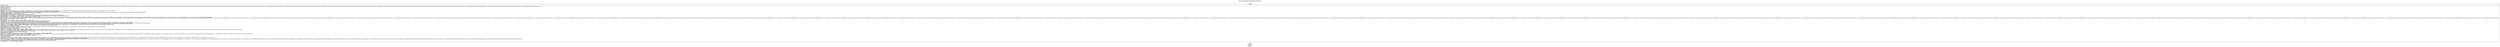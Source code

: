 digraph "CFG forandroid.support.v7.appcompat.R.styleable.\<clinit\>()V" {
Node_0 [shape=record,label="{0\:\ 0x0000|MTH_ENTER_BLOCK\l|ActionBar = new int[]\{com.lottery.ghanalotto.C1402R.attr.height, com.lottery.ghanalotto.C1402R.attr.title, com.lottery.ghanalotto.C1402R.attr.navigationMode, com.lottery.ghanalotto.C1402R.attr.displayOptions, com.lottery.ghanalotto.C1402R.attr.subtitle, com.lottery.ghanalotto.C1402R.attr.titleTextStyle, com.lottery.ghanalotto.C1402R.attr.subtitleTextStyle, com.lottery.ghanalotto.C1402R.attr.icon, com.lottery.ghanalotto.C1402R.attr.logo, com.lottery.ghanalotto.C1402R.attr.divider, com.lottery.ghanalotto.C1402R.attr.background, com.lottery.ghanalotto.C1402R.attr.backgroundStacked, com.lottery.ghanalotto.C1402R.attr.backgroundSplit, com.lottery.ghanalotto.C1402R.attr.customNavigationLayout, com.lottery.ghanalotto.C1402R.attr.homeLayout, com.lottery.ghanalotto.C1402R.attr.progressBarStyle, com.lottery.ghanalotto.C1402R.attr.indeterminateProgressStyle, com.lottery.ghanalotto.C1402R.attr.progressBarPadding, com.lottery.ghanalotto.C1402R.attr.itemPadding, com.lottery.ghanalotto.C1402R.attr.hideOnContentScroll, com.lottery.ghanalotto.C1402R.attr.contentInsetStart, com.lottery.ghanalotto.C1402R.attr.contentInsetEnd, com.lottery.ghanalotto.C1402R.attr.contentInsetLeft, com.lottery.ghanalotto.C1402R.attr.contentInsetRight, com.lottery.ghanalotto.C1402R.attr.contentInsetStartWithNavigation, com.lottery.ghanalotto.C1402R.attr.contentInsetEndWithActions, com.lottery.ghanalotto.C1402R.attr.elevation, com.lottery.ghanalotto.C1402R.attr.popupTheme, com.lottery.ghanalotto.C1402R.attr.homeAsUpIndicator\}\lint[] r0 = new int[]\{16842931\}\lActionBarLayout = r0\lint[] r0 = new int[]\{16843071\}\lActionMenuItemView = r0\lActionMenuView = new int[0]\lActionMode = new int[]\{com.lottery.ghanalotto.C1402R.attr.height, com.lottery.ghanalotto.C1402R.attr.titleTextStyle, com.lottery.ghanalotto.C1402R.attr.subtitleTextStyle, com.lottery.ghanalotto.C1402R.attr.background, com.lottery.ghanalotto.C1402R.attr.backgroundSplit, com.lottery.ghanalotto.C1402R.attr.closeItemLayout\}\lActivityChooserView = new int[]\{com.lottery.ghanalotto.C1402R.attr.initialActivityCount, com.lottery.ghanalotto.C1402R.attr.expandActivityOverflowButtonDrawable\}\lAlertDialog = new int[]\{16842994, com.lottery.ghanalotto.C1402R.attr.buttonPanelSideLayout, com.lottery.ghanalotto.C1402R.attr.listLayout, com.lottery.ghanalotto.C1402R.attr.multiChoiceItemLayout, com.lottery.ghanalotto.C1402R.attr.singleChoiceItemLayout, com.lottery.ghanalotto.C1402R.attr.listItemLayout, com.lottery.ghanalotto.C1402R.attr.showTitle, com.lottery.ghanalotto.C1402R.attr.buttonIconDimen\}\lAnimatedStateListDrawableCompat = new int[]\{16843036, 16843156, 16843157, 16843158, 16843532, 16843533\}\lAnimatedStateListDrawableItem = new int[]\{16842960, 16843161\}\lAnimatedStateListDrawableTransition = new int[]\{16843161, 16843849, 16843850, 16843851\}\lAppCompatImageView = new int[]\{16843033, com.lottery.ghanalotto.C1402R.attr.srcCompat, com.lottery.ghanalotto.C1402R.attr.tint, com.lottery.ghanalotto.C1402R.attr.tintMode\}\lAppCompatSeekBar = new int[]\{16843074, com.lottery.ghanalotto.C1402R.attr.tickMark, com.lottery.ghanalotto.C1402R.attr.tickMarkTint, com.lottery.ghanalotto.C1402R.attr.tickMarkTintMode\}\lAppCompatTextHelper = new int[]\{16842804, 16843117, 16843118, 16843119, 16843120, 16843666, 16843667\}\lAppCompatTextView = new int[]\{16842804, com.lottery.ghanalotto.C1402R.attr.textAllCaps, com.lottery.ghanalotto.C1402R.attr.autoSizeTextType, com.lottery.ghanalotto.C1402R.attr.autoSizeStepGranularity, com.lottery.ghanalotto.C1402R.attr.autoSizePresetSizes, com.lottery.ghanalotto.C1402R.attr.autoSizeMinTextSize, com.lottery.ghanalotto.C1402R.attr.autoSizeMaxTextSize, com.lottery.ghanalotto.C1402R.attr.fontFamily, com.lottery.ghanalotto.C1402R.attr.lineHeight, com.lottery.ghanalotto.C1402R.attr.firstBaselineToTopHeight, com.lottery.ghanalotto.C1402R.attr.lastBaselineToBottomHeight\}\lAppCompatTheme = new int[]\{16842839, 16842926, com.lottery.ghanalotto.C1402R.attr.windowActionBar, com.lottery.ghanalotto.C1402R.attr.windowNoTitle, com.lottery.ghanalotto.C1402R.attr.windowActionBarOverlay, com.lottery.ghanalotto.C1402R.attr.windowActionModeOverlay, com.lottery.ghanalotto.C1402R.attr.windowFixedWidthMajor, com.lottery.ghanalotto.C1402R.attr.windowFixedHeightMinor, com.lottery.ghanalotto.C1402R.attr.windowFixedWidthMinor, com.lottery.ghanalotto.C1402R.attr.windowFixedHeightMajor, com.lottery.ghanalotto.C1402R.attr.windowMinWidthMajor, com.lottery.ghanalotto.C1402R.attr.windowMinWidthMinor, com.lottery.ghanalotto.C1402R.attr.actionBarTabStyle, com.lottery.ghanalotto.C1402R.attr.actionBarTabBarStyle, com.lottery.ghanalotto.C1402R.attr.actionBarTabTextStyle, com.lottery.ghanalotto.C1402R.attr.actionOverflowButtonStyle, com.lottery.ghanalotto.C1402R.attr.actionOverflowMenuStyle, com.lottery.ghanalotto.C1402R.attr.actionBarPopupTheme, com.lottery.ghanalotto.C1402R.attr.actionBarStyle, com.lottery.ghanalotto.C1402R.attr.actionBarSplitStyle, com.lottery.ghanalotto.C1402R.attr.actionBarTheme, com.lottery.ghanalotto.C1402R.attr.actionBarWidgetTheme, com.lottery.ghanalotto.C1402R.attr.actionBarSize, com.lottery.ghanalotto.C1402R.attr.actionBarDivider, com.lottery.ghanalotto.C1402R.attr.actionBarItemBackground, com.lottery.ghanalotto.C1402R.attr.actionMenuTextAppearance, com.lottery.ghanalotto.C1402R.attr.actionMenuTextColor, com.lottery.ghanalotto.C1402R.attr.actionModeStyle, com.lottery.ghanalotto.C1402R.attr.actionModeCloseButtonStyle, com.lottery.ghanalotto.C1402R.attr.actionModeBackground, com.lottery.ghanalotto.C1402R.attr.actionModeSplitBackground, com.lottery.ghanalotto.C1402R.attr.actionModeCloseDrawable, com.lottery.ghanalotto.C1402R.attr.actionModeCutDrawable, com.lottery.ghanalotto.C1402R.attr.actionModeCopyDrawable, com.lottery.ghanalotto.C1402R.attr.actionModePasteDrawable, com.lottery.ghanalotto.C1402R.attr.actionModeSelectAllDrawable, com.lottery.ghanalotto.C1402R.attr.actionModeShareDrawable, com.lottery.ghanalotto.C1402R.attr.actionModeFindDrawable, com.lottery.ghanalotto.C1402R.attr.actionModeWebSearchDrawable, com.lottery.ghanalotto.C1402R.attr.actionModePopupWindowStyle, com.lottery.ghanalotto.C1402R.attr.textAppearanceLargePopupMenu, com.lottery.ghanalotto.C1402R.attr.textAppearanceSmallPopupMenu, com.lottery.ghanalotto.C1402R.attr.textAppearancePopupMenuHeader, com.lottery.ghanalotto.C1402R.attr.dialogTheme, com.lottery.ghanalotto.C1402R.attr.dialogPreferredPadding, com.lottery.ghanalotto.C1402R.attr.listDividerAlertDialog, com.lottery.ghanalotto.C1402R.attr.dialogCornerRadius, com.lottery.ghanalotto.C1402R.attr.actionDropDownStyle, com.lottery.ghanalotto.C1402R.attr.dropdownListPreferredItemHeight, com.lottery.ghanalotto.C1402R.attr.spinnerDropDownItemStyle, com.lottery.ghanalotto.C1402R.attr.homeAsUpIndicator, com.lottery.ghanalotto.C1402R.attr.actionButtonStyle, com.lottery.ghanalotto.C1402R.attr.buttonBarStyle, com.lottery.ghanalotto.C1402R.attr.buttonBarButtonStyle, com.lottery.ghanalotto.C1402R.attr.selectableItemBackground, com.lottery.ghanalotto.C1402R.attr.selectableItemBackgroundBorderless, com.lottery.ghanalotto.C1402R.attr.borderlessButtonStyle, com.lottery.ghanalotto.C1402R.attr.dividerVertical, com.lottery.ghanalotto.C1402R.attr.dividerHorizontal, com.lottery.ghanalotto.C1402R.attr.activityChooserViewStyle, com.lottery.ghanalotto.C1402R.attr.toolbarStyle, com.lottery.ghanalotto.C1402R.attr.toolbarNavigationButtonStyle, com.lottery.ghanalotto.C1402R.attr.popupMenuStyle, com.lottery.ghanalotto.C1402R.attr.popupWindowStyle, com.lottery.ghanalotto.C1402R.attr.editTextColor, com.lottery.ghanalotto.C1402R.attr.editTextBackground, com.lottery.ghanalotto.C1402R.attr.imageButtonStyle, com.lottery.ghanalotto.C1402R.attr.textAppearanceSearchResultTitle, com.lottery.ghanalotto.C1402R.attr.textAppearanceSearchResultSubtitle, com.lottery.ghanalotto.C1402R.attr.textColorSearchUrl, com.lottery.ghanalotto.C1402R.attr.searchViewStyle, com.lottery.ghanalotto.C1402R.attr.listPreferredItemHeight, com.lottery.ghanalotto.C1402R.attr.listPreferredItemHeightSmall, com.lottery.ghanalotto.C1402R.attr.listPreferredItemHeightLarge, com.lottery.ghanalotto.C1402R.attr.listPreferredItemPaddingLeft, com.lottery.ghanalotto.C1402R.attr.listPreferredItemPaddingRight, com.lottery.ghanalotto.C1402R.attr.dropDownListViewStyle, com.lottery.ghanalotto.C1402R.attr.listPopupWindowStyle, com.lottery.ghanalotto.C1402R.attr.textAppearanceListItem, com.lottery.ghanalotto.C1402R.attr.textAppearanceListItemSecondary, com.lottery.ghanalotto.C1402R.attr.textAppearanceListItemSmall, com.lottery.ghanalotto.C1402R.attr.panelBackground, com.lottery.ghanalotto.C1402R.attr.panelMenuListWidth, com.lottery.ghanalotto.C1402R.attr.panelMenuListTheme, com.lottery.ghanalotto.C1402R.attr.listChoiceBackgroundIndicator, com.lottery.ghanalotto.C1402R.attr.colorPrimary, com.lottery.ghanalotto.C1402R.attr.colorPrimaryDark, com.lottery.ghanalotto.C1402R.attr.colorAccent, com.lottery.ghanalotto.C1402R.attr.colorControlNormal, com.lottery.ghanalotto.C1402R.attr.colorControlActivated, com.lottery.ghanalotto.C1402R.attr.colorControlHighlight, com.lottery.ghanalotto.C1402R.attr.colorButtonNormal, com.lottery.ghanalotto.C1402R.attr.colorSwitchThumbNormal, com.lottery.ghanalotto.C1402R.attr.controlBackground, com.lottery.ghanalotto.C1402R.attr.colorBackgroundFloating, com.lottery.ghanalotto.C1402R.attr.alertDialogStyle, com.lottery.ghanalotto.C1402R.attr.alertDialogButtonGroupStyle, com.lottery.ghanalotto.C1402R.attr.alertDialogCenterButtons, com.lottery.ghanalotto.C1402R.attr.alertDialogTheme, com.lottery.ghanalotto.C1402R.attr.textColorAlertDialogListItem, com.lottery.ghanalotto.C1402R.attr.buttonBarPositiveButtonStyle, com.lottery.ghanalotto.C1402R.attr.buttonBarNegativeButtonStyle, com.lottery.ghanalotto.C1402R.attr.buttonBarNeutralButtonStyle, com.lottery.ghanalotto.C1402R.attr.autoCompleteTextViewStyle, com.lottery.ghanalotto.C1402R.attr.buttonStyle, com.lottery.ghanalotto.C1402R.attr.buttonStyleSmall, com.lottery.ghanalotto.C1402R.attr.checkboxStyle, com.lottery.ghanalotto.C1402R.attr.checkedTextViewStyle, com.lottery.ghanalotto.C1402R.attr.editTextStyle, com.lottery.ghanalotto.C1402R.attr.radioButtonStyle, com.lottery.ghanalotto.C1402R.attr.ratingBarStyle, com.lottery.ghanalotto.C1402R.attr.ratingBarStyleIndicator, com.lottery.ghanalotto.C1402R.attr.ratingBarStyleSmall, com.lottery.ghanalotto.C1402R.attr.seekBarStyle, com.lottery.ghanalotto.C1402R.attr.spinnerStyle, com.lottery.ghanalotto.C1402R.attr.switchStyle, com.lottery.ghanalotto.C1402R.attr.listMenuViewStyle, com.lottery.ghanalotto.C1402R.attr.tooltipFrameBackground, com.lottery.ghanalotto.C1402R.attr.tooltipForegroundColor, com.lottery.ghanalotto.C1402R.attr.colorError, com.lottery.ghanalotto.C1402R.attr.viewInflaterClass\}\lint[] r0 = new int[]\{com.lottery.ghanalotto.C1402R.attr.allowStacking\}\lButtonBarLayout = r0\lColorStateListItem = new int[]\{16843173, 16843551, com.lottery.ghanalotto.C1402R.attr.alpha\}\lCompoundButton = new int[]\{16843015, com.lottery.ghanalotto.C1402R.attr.buttonTint, com.lottery.ghanalotto.C1402R.attr.buttonTintMode\}\lCoordinatorLayout = new int[]\{com.lottery.ghanalotto.C1402R.attr.keylines, com.lottery.ghanalotto.C1402R.attr.statusBarBackground\}\lCoordinatorLayout_Layout = new int[]\{16842931, com.lottery.ghanalotto.C1402R.attr.layout_behavior, com.lottery.ghanalotto.C1402R.attr.layout_anchor, com.lottery.ghanalotto.C1402R.attr.layout_keyline, com.lottery.ghanalotto.C1402R.attr.layout_anchorGravity, com.lottery.ghanalotto.C1402R.attr.layout_insetEdge, com.lottery.ghanalotto.C1402R.attr.layout_dodgeInsetEdges\}\lDrawerArrowToggle = new int[]\{com.lottery.ghanalotto.C1402R.attr.color, com.lottery.ghanalotto.C1402R.attr.spinBars, com.lottery.ghanalotto.C1402R.attr.drawableSize, com.lottery.ghanalotto.C1402R.attr.gapBetweenBars, com.lottery.ghanalotto.C1402R.attr.arrowHeadLength, com.lottery.ghanalotto.C1402R.attr.arrowShaftLength, com.lottery.ghanalotto.C1402R.attr.barLength, com.lottery.ghanalotto.C1402R.attr.thickness\}\lFontFamily = new int[]\{com.lottery.ghanalotto.C1402R.attr.fontProviderAuthority, com.lottery.ghanalotto.C1402R.attr.fontProviderPackage, com.lottery.ghanalotto.C1402R.attr.fontProviderQuery, com.lottery.ghanalotto.C1402R.attr.fontProviderCerts, com.lottery.ghanalotto.C1402R.attr.fontProviderFetchStrategy, com.lottery.ghanalotto.C1402R.attr.fontProviderFetchTimeout\}\lFontFamilyFont = new int[]\{16844082, 16844083, 16844095, 16844143, 16844144, com.lottery.ghanalotto.C1402R.attr.fontStyle, com.lottery.ghanalotto.C1402R.attr.font, com.lottery.ghanalotto.C1402R.attr.fontWeight, com.lottery.ghanalotto.C1402R.attr.fontVariationSettings, com.lottery.ghanalotto.C1402R.attr.ttcIndex\}\lGradientColor = new int[]\{16843165, 16843166, 16843169, 16843170, 16843171, 16843172, 16843265, 16843275, 16844048, 16844049, 16844050, 16844051\}\lGradientColorItem = new int[]\{16843173, 16844052\}\lLinearLayoutCompat = new int[]\{16842927, 16842948, 16843046, 16843047, 16843048, com.lottery.ghanalotto.C1402R.attr.divider, com.lottery.ghanalotto.C1402R.attr.measureWithLargestChild, com.lottery.ghanalotto.C1402R.attr.showDividers, com.lottery.ghanalotto.C1402R.attr.dividerPadding\}\lLinearLayoutCompat_Layout = new int[]\{16842931, 16842996, 16842997, 16843137\}\lListPopupWindow = new int[]\{16843436, 16843437\}\lMenuGroup = new int[]\{16842766, 16842960, 16843156, 16843230, 16843231, 16843232\}\lMenuItem = new int[]\{16842754, 16842766, 16842960, 16843014, 16843156, 16843230, 16843231, 16843233, 16843234, 16843235, 16843236, 16843237, 16843375, com.lottery.ghanalotto.C1402R.attr.iconTint, com.lottery.ghanalotto.C1402R.attr.alphabeticModifiers, com.lottery.ghanalotto.C1402R.attr.numericModifiers, com.lottery.ghanalotto.C1402R.attr.showAsAction, com.lottery.ghanalotto.C1402R.attr.actionLayout, com.lottery.ghanalotto.C1402R.attr.actionViewClass, com.lottery.ghanalotto.C1402R.attr.actionProviderClass, com.lottery.ghanalotto.C1402R.attr.contentDescription, com.lottery.ghanalotto.C1402R.attr.tooltipText, com.lottery.ghanalotto.C1402R.attr.iconTintMode\}\lMenuView = new int[]\{16842926, 16843052, 16843053, 16843054, 16843055, 16843056, 16843057, com.lottery.ghanalotto.C1402R.attr.preserveIconSpacing, com.lottery.ghanalotto.C1402R.attr.subMenuArrow\}\lPopupWindow = new int[]\{16843126, 16843465, com.lottery.ghanalotto.C1402R.attr.overlapAnchor\}\lint[] r0 = new int[]\{com.lottery.ghanalotto.C1402R.attr.state_above_anchor\}\lPopupWindowBackgroundState = r0\lRecycleListView = new int[]\{com.lottery.ghanalotto.C1402R.attr.paddingBottomNoButtons, com.lottery.ghanalotto.C1402R.attr.paddingTopNoTitle\}\lSearchView = new int[]\{16842970, 16843039, 16843296, 16843364, com.lottery.ghanalotto.C1402R.attr.closeIcon, com.lottery.ghanalotto.C1402R.attr.layout, com.lottery.ghanalotto.C1402R.attr.iconifiedByDefault, com.lottery.ghanalotto.C1402R.attr.queryHint, com.lottery.ghanalotto.C1402R.attr.defaultQueryHint, com.lottery.ghanalotto.C1402R.attr.goIcon, com.lottery.ghanalotto.C1402R.attr.searchIcon, com.lottery.ghanalotto.C1402R.attr.searchHintIcon, com.lottery.ghanalotto.C1402R.attr.voiceIcon, com.lottery.ghanalotto.C1402R.attr.commitIcon, com.lottery.ghanalotto.C1402R.attr.suggestionRowLayout, com.lottery.ghanalotto.C1402R.attr.queryBackground, com.lottery.ghanalotto.C1402R.attr.submitBackground\}\lSpinner = new int[]\{16842930, 16843126, 16843131, 16843362, com.lottery.ghanalotto.C1402R.attr.popupTheme\}\lStateListDrawable = new int[]\{16843036, 16843156, 16843157, 16843158, 16843532, 16843533\}\lint[] r0 = new int[]\{16843161\}\lStateListDrawableItem = r0\lSwitchCompat = new int[]\{16843044, 16843045, 16843074, com.lottery.ghanalotto.C1402R.attr.thumbTint, com.lottery.ghanalotto.C1402R.attr.thumbTintMode, com.lottery.ghanalotto.C1402R.attr.track, com.lottery.ghanalotto.C1402R.attr.trackTint, com.lottery.ghanalotto.C1402R.attr.trackTintMode, com.lottery.ghanalotto.C1402R.attr.thumbTextPadding, com.lottery.ghanalotto.C1402R.attr.switchTextAppearance, com.lottery.ghanalotto.C1402R.attr.switchMinWidth, com.lottery.ghanalotto.C1402R.attr.switchPadding, com.lottery.ghanalotto.C1402R.attr.splitTrack, com.lottery.ghanalotto.C1402R.attr.showText\}\lTextAppearance = new int[]\{16842901, 16842902, 16842903, 16842904, 16842906, 16842907, 16843105, 16843106, 16843107, 16843108, 16843692, com.lottery.ghanalotto.C1402R.attr.textAllCaps, com.lottery.ghanalotto.C1402R.attr.fontFamily\}\lToolbar = new int[]\{16842927, 16843072, com.lottery.ghanalotto.C1402R.attr.title, com.lottery.ghanalotto.C1402R.attr.subtitle, com.lottery.ghanalotto.C1402R.attr.logo, com.lottery.ghanalotto.C1402R.attr.contentInsetStart, com.lottery.ghanalotto.C1402R.attr.contentInsetEnd, com.lottery.ghanalotto.C1402R.attr.contentInsetLeft, com.lottery.ghanalotto.C1402R.attr.contentInsetRight, com.lottery.ghanalotto.C1402R.attr.contentInsetStartWithNavigation, com.lottery.ghanalotto.C1402R.attr.contentInsetEndWithActions, com.lottery.ghanalotto.C1402R.attr.popupTheme, com.lottery.ghanalotto.C1402R.attr.titleTextAppearance, com.lottery.ghanalotto.C1402R.attr.subtitleTextAppearance, com.lottery.ghanalotto.C1402R.attr.titleMargin, com.lottery.ghanalotto.C1402R.attr.titleMarginStart, com.lottery.ghanalotto.C1402R.attr.titleMarginEnd, com.lottery.ghanalotto.C1402R.attr.titleMarginTop, com.lottery.ghanalotto.C1402R.attr.titleMarginBottom, com.lottery.ghanalotto.C1402R.attr.titleMargins, com.lottery.ghanalotto.C1402R.attr.maxButtonHeight, com.lottery.ghanalotto.C1402R.attr.buttonGravity, com.lottery.ghanalotto.C1402R.attr.collapseIcon, com.lottery.ghanalotto.C1402R.attr.collapseContentDescription, com.lottery.ghanalotto.C1402R.attr.navigationIcon, com.lottery.ghanalotto.C1402R.attr.navigationContentDescription, com.lottery.ghanalotto.C1402R.attr.logoDescription, com.lottery.ghanalotto.C1402R.attr.titleTextColor, com.lottery.ghanalotto.C1402R.attr.subtitleTextColor\}\lView = new int[]\{16842752, 16842970, com.lottery.ghanalotto.C1402R.attr.paddingStart, com.lottery.ghanalotto.C1402R.attr.paddingEnd, com.lottery.ghanalotto.C1402R.attr.theme\}\lViewBackgroundHelper = new int[]\{16842964, com.lottery.ghanalotto.C1402R.attr.backgroundTint, com.lottery.ghanalotto.C1402R.attr.backgroundTintMode\}\lViewStubCompat = new int[]\{16842960, 16842994, 16842995\}\l}"];
Node_1 [shape=record,label="{1\:\ 0x0164|RETURN\l|return\l}"];
MethodNode[shape=record,label="{static void android.support.v7.appcompat.R.styleable.\<clinit\>() }"];
MethodNode -> Node_0;
Node_0 -> Node_1;
}

